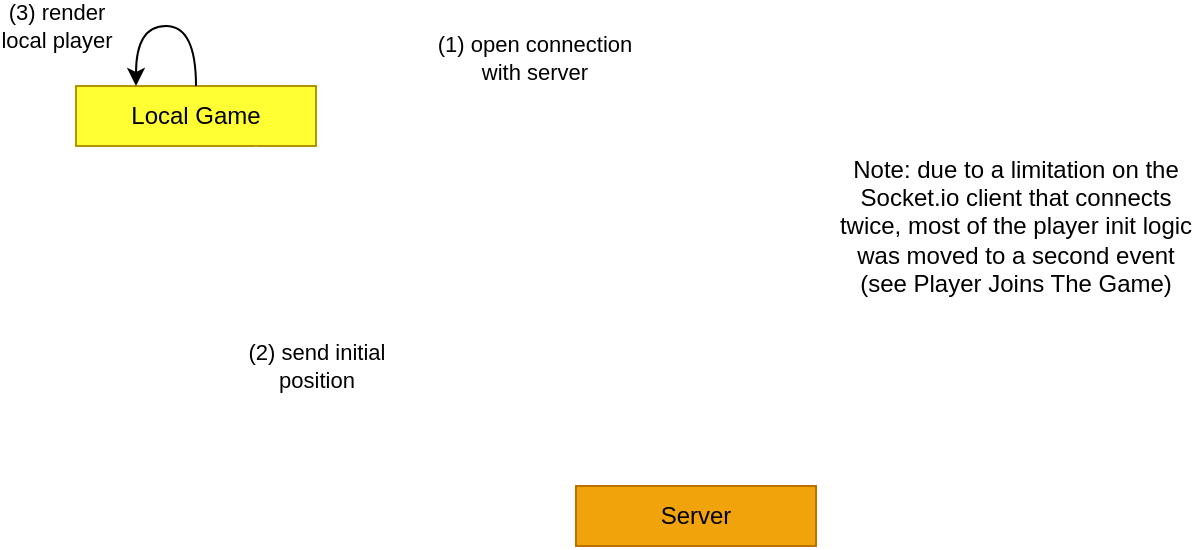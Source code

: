 <mxfile version="13.1.3" pages="3">
    <diagram id="6hGFLwfOUW9BJ-s0fimq" name="Player Connects">
        <mxGraphModel dx="736" dy="577" grid="1" gridSize="10" guides="1" tooltips="1" connect="1" arrows="1" fold="1" page="1" pageScale="1" pageWidth="827" pageHeight="1169" math="0" shadow="0">
            <root>
                <mxCell id="0"/>
                <mxCell id="1" parent="0"/>
                <mxCell id="25" style="edgeStyle=orthogonalEdgeStyle;curved=1;rounded=0;orthogonalLoop=1;jettySize=auto;html=1;exitX=0.75;exitY=0;exitDx=0;exitDy=0;entryX=0.5;entryY=0;entryDx=0;entryDy=0;strokeColor=#FFFFFF;" parent="1" source="3" target="4" edge="1">
                    <mxGeometry relative="1" as="geometry"/>
                </mxCell>
                <mxCell id="26" value="(1) open connection&lt;br&gt;with server" style="edgeLabel;html=1;align=center;verticalAlign=middle;resizable=0;points=[];" parent="25" vertex="1" connectable="0">
                    <mxGeometry x="-0.309" y="-6" relative="1" as="geometry">
                        <mxPoint as="offset"/>
                    </mxGeometry>
                </mxCell>
                <mxCell id="3" value="Local Game" style="rounded=0;whiteSpace=wrap;html=1;fillColor=#FFFF33;strokeColor=#B09500;fontColor=#000000;" parent="1" vertex="1">
                    <mxGeometry x="60" y="60" width="120" height="30" as="geometry"/>
                </mxCell>
                <mxCell id="27" style="edgeStyle=orthogonalEdgeStyle;curved=1;rounded=0;orthogonalLoop=1;jettySize=auto;html=1;exitX=0;exitY=0.25;exitDx=0;exitDy=0;entryX=0.75;entryY=1;entryDx=0;entryDy=0;strokeColor=#FFFFFF;" parent="1" source="4" target="3" edge="1">
                    <mxGeometry relative="1" as="geometry"/>
                </mxCell>
                <mxCell id="28" value="(2) send initial &lt;br&gt;position" style="edgeLabel;html=1;align=center;verticalAlign=middle;resizable=0;points=[];" parent="27" vertex="1" connectable="0">
                    <mxGeometry x="-0.003" y="-26" relative="1" as="geometry">
                        <mxPoint x="4" y="-59.5" as="offset"/>
                    </mxGeometry>
                </mxCell>
                <mxCell id="4" value="Server" style="rounded=0;whiteSpace=wrap;html=1;fillColor=#f0a30a;strokeColor=#BD7000;fontColor=#000000;" parent="1" vertex="1">
                    <mxGeometry x="310" y="260" width="120" height="30" as="geometry"/>
                </mxCell>
                <mxCell id="36" style="edgeStyle=orthogonalEdgeStyle;rounded=0;orthogonalLoop=1;jettySize=auto;html=1;exitX=0.5;exitY=0;exitDx=0;exitDy=0;entryX=0.25;entryY=0;entryDx=0;entryDy=0;curved=1;" parent="1" source="3" target="3" edge="1">
                    <mxGeometry relative="1" as="geometry">
                        <Array as="points">
                            <mxPoint x="120" y="30"/>
                            <mxPoint x="90" y="30"/>
                        </Array>
                    </mxGeometry>
                </mxCell>
                <mxCell id="37" value="(3) render &lt;br&gt;local player" style="edgeLabel;html=1;align=center;verticalAlign=middle;resizable=0;points=[];" parent="36" vertex="1" connectable="0">
                    <mxGeometry x="-0.422" y="5" relative="1" as="geometry">
                        <mxPoint x="-65" y="-4" as="offset"/>
                    </mxGeometry>
                </mxCell>
                <mxCell id="GRKz2RKrdYV5qS56WbeW-39" value="Note: due to a limitation on the Socket.io client that connects twice, most of the player init logic was moved to a second event (see Player Joins The Game)" style="text;html=1;strokeColor=none;fillColor=none;align=center;verticalAlign=middle;whiteSpace=wrap;rounded=0;" vertex="1" parent="1">
                    <mxGeometry x="440" y="80" width="180" height="100" as="geometry"/>
                </mxCell>
            </root>
        </mxGraphModel>
    </diagram>
    <diagram id="0n_lNXVa9ntdit9ih4yo" name="Player Joins The Game">
        <mxGraphModel dx="736" dy="577" grid="1" gridSize="10" guides="1" tooltips="1" connect="1" arrows="1" fold="1" page="1" pageScale="1" pageWidth="850" pageHeight="1100" math="0" shadow="0">
            <root>
                <mxCell id="tWpiseRlfWbCnAalKlqM-0"/>
                <mxCell id="tWpiseRlfWbCnAalKlqM-1" parent="tWpiseRlfWbCnAalKlqM-0"/>
                <mxCell id="3NFdJSVWxG-qaGq5bpnX-0" style="edgeStyle=orthogonalEdgeStyle;curved=1;rounded=0;orthogonalLoop=1;jettySize=auto;html=1;exitX=0.5;exitY=1;exitDx=0;exitDy=0;entryX=0.75;entryY=1;entryDx=0;entryDy=0;strokeColor=#FFFFFF;" edge="1" parent="tWpiseRlfWbCnAalKlqM-1" source="3NFdJSVWxG-qaGq5bpnX-6" target="3NFdJSVWxG-qaGq5bpnX-6">
                    <mxGeometry relative="1" as="geometry">
                        <mxPoint x="70" y="160" as="targetPoint"/>
                        <Array as="points">
                            <mxPoint x="120" y="120"/>
                            <mxPoint x="150" y="120"/>
                        </Array>
                    </mxGeometry>
                </mxCell>
                <mxCell id="3NFdJSVWxG-qaGq5bpnX-1" value="(6) render &lt;br&gt;remote players" style="edgeLabel;html=1;align=center;verticalAlign=middle;resizable=0;points=[];" vertex="1" connectable="0" parent="3NFdJSVWxG-qaGq5bpnX-0">
                    <mxGeometry x="0.289" y="-3" relative="1" as="geometry">
                        <mxPoint x="8" y="23" as="offset"/>
                    </mxGeometry>
                </mxCell>
                <mxCell id="3NFdJSVWxG-qaGq5bpnX-4" style="edgeStyle=orthogonalEdgeStyle;rounded=0;orthogonalLoop=1;jettySize=auto;html=1;exitX=1;exitY=0.5;exitDx=0;exitDy=0;entryX=0.25;entryY=0;entryDx=0;entryDy=0;curved=1;" edge="1" parent="tWpiseRlfWbCnAalKlqM-1" source="3NFdJSVWxG-qaGq5bpnX-6" target="3NFdJSVWxG-qaGq5bpnX-13">
                    <mxGeometry relative="1" as="geometry"/>
                </mxCell>
                <mxCell id="3NFdJSVWxG-qaGq5bpnX-5" value="(1) confirm&lt;br&gt;player join" style="edgeLabel;html=1;align=center;verticalAlign=middle;resizable=0;points=[];" vertex="1" connectable="0" parent="3NFdJSVWxG-qaGq5bpnX-4">
                    <mxGeometry x="-0.348" y="-32" relative="1" as="geometry">
                        <mxPoint as="offset"/>
                    </mxGeometry>
                </mxCell>
                <mxCell id="3NFdJSVWxG-qaGq5bpnX-6" value="Local Game" style="rounded=0;whiteSpace=wrap;html=1;fillColor=#FFFF33;strokeColor=#B09500;fontColor=#000000;" vertex="1" parent="tWpiseRlfWbCnAalKlqM-1">
                    <mxGeometry x="60" y="60" width="120" height="30" as="geometry"/>
                </mxCell>
                <mxCell id="3NFdJSVWxG-qaGq5bpnX-7" style="edgeStyle=orthogonalEdgeStyle;curved=1;rounded=0;orthogonalLoop=1;jettySize=auto;html=1;exitX=0.25;exitY=1;exitDx=0;exitDy=0;entryX=1;entryY=0.25;entryDx=0;entryDy=0;strokeColor=#FFFFFF;" edge="1" parent="tWpiseRlfWbCnAalKlqM-1" source="3NFdJSVWxG-qaGq5bpnX-13" target="3NFdJSVWxG-qaGq5bpnX-14">
                    <mxGeometry relative="1" as="geometry"/>
                </mxCell>
                <mxCell id="3NFdJSVWxG-qaGq5bpnX-8" value="(3) send new player &lt;br&gt;info to other games " style="edgeLabel;html=1;align=center;verticalAlign=middle;resizable=0;points=[];" vertex="1" connectable="0" parent="3NFdJSVWxG-qaGq5bpnX-7">
                    <mxGeometry x="0.26" y="-24" relative="1" as="geometry">
                        <mxPoint as="offset"/>
                    </mxGeometry>
                </mxCell>
                <mxCell id="3NFdJSVWxG-qaGq5bpnX-9" style="edgeStyle=orthogonalEdgeStyle;curved=1;rounded=0;orthogonalLoop=1;jettySize=auto;html=1;exitX=0;exitY=0.75;exitDx=0;exitDy=0;entryX=0.25;entryY=1;entryDx=0;entryDy=0;strokeColor=#FFFFFF;fillColor=#60a917;" edge="1" parent="tWpiseRlfWbCnAalKlqM-1" source="3NFdJSVWxG-qaGq5bpnX-13" target="3NFdJSVWxG-qaGq5bpnX-6">
                    <mxGeometry relative="1" as="geometry">
                        <mxPoint x="70" y="420" as="targetPoint"/>
                    </mxGeometry>
                </mxCell>
                <mxCell id="3NFdJSVWxG-qaGq5bpnX-10" value="(5) send other players' info &lt;br&gt;and position&amp;nbsp;to new player" style="edgeLabel;html=1;align=center;verticalAlign=middle;resizable=0;points=[];" vertex="1" connectable="0" parent="3NFdJSVWxG-qaGq5bpnX-9">
                    <mxGeometry x="-0.356" y="-36" relative="1" as="geometry">
                        <mxPoint x="-39" y="13.5" as="offset"/>
                    </mxGeometry>
                </mxCell>
                <mxCell id="3NFdJSVWxG-qaGq5bpnX-13" value="Server" style="rounded=0;whiteSpace=wrap;html=1;fillColor=#f0a30a;strokeColor=#BD7000;fontColor=#000000;" vertex="1" parent="tWpiseRlfWbCnAalKlqM-1">
                    <mxGeometry x="310" y="260" width="120" height="30" as="geometry"/>
                </mxCell>
                <mxCell id="3NFdJSVWxG-qaGq5bpnX-14" value="Remote Game" style="rounded=0;whiteSpace=wrap;html=1;fillColor=#60a917;strokeColor=#2D7600;fontColor=#000000;" vertex="1" parent="tWpiseRlfWbCnAalKlqM-1">
                    <mxGeometry x="60" y="430" width="120" height="30" as="geometry"/>
                </mxCell>
                <mxCell id="3NFdJSVWxG-qaGq5bpnX-15" style="edgeStyle=orthogonalEdgeStyle;rounded=0;orthogonalLoop=1;jettySize=auto;html=1;exitX=0.5;exitY=0;exitDx=0;exitDy=0;entryX=0.75;entryY=0;entryDx=0;entryDy=0;curved=1;strokeColor=#FFFFFF;" edge="1" parent="tWpiseRlfWbCnAalKlqM-1" source="3NFdJSVWxG-qaGq5bpnX-14" target="3NFdJSVWxG-qaGq5bpnX-14">
                    <mxGeometry relative="1" as="geometry">
                        <Array as="points">
                            <mxPoint x="120" y="400"/>
                            <mxPoint x="150" y="400"/>
                        </Array>
                    </mxGeometry>
                </mxCell>
                <mxCell id="3NFdJSVWxG-qaGq5bpnX-16" value="(4) render new player" style="edgeLabel;html=1;align=center;verticalAlign=middle;resizable=0;points=[];" vertex="1" connectable="0" parent="3NFdJSVWxG-qaGq5bpnX-15">
                    <mxGeometry x="0.267" y="-3" relative="1" as="geometry">
                        <mxPoint y="-13" as="offset"/>
                    </mxGeometry>
                </mxCell>
                <mxCell id="3NFdJSVWxG-qaGq5bpnX-17" style="edgeStyle=orthogonalEdgeStyle;curved=1;rounded=0;orthogonalLoop=1;jettySize=auto;html=1;exitX=0.5;exitY=1;exitDx=0;exitDy=0;entryX=0.75;entryY=1;entryDx=0;entryDy=0;strokeColor=#FFFFFF;" edge="1" parent="tWpiseRlfWbCnAalKlqM-1" target="3NFdJSVWxG-qaGq5bpnX-13">
                    <mxGeometry relative="1" as="geometry">
                        <Array as="points">
                            <mxPoint x="370" y="320"/>
                            <mxPoint x="400" y="320"/>
                        </Array>
                        <mxPoint x="370" y="290" as="sourcePoint"/>
                        <mxPoint x="340" y="290" as="targetPoint"/>
                    </mxGeometry>
                </mxCell>
                <mxCell id="3NFdJSVWxG-qaGq5bpnX-18" value="(2) store &lt;br&gt;new player" style="edgeLabel;html=1;align=center;verticalAlign=middle;resizable=0;points=[];" vertex="1" connectable="0" parent="3NFdJSVWxG-qaGq5bpnX-17">
                    <mxGeometry x="-0.4" y="-4" relative="1" as="geometry">
                        <mxPoint x="25" y="23" as="offset"/>
                    </mxGeometry>
                </mxCell>
            </root>
        </mxGraphModel>
    </diagram>
    <diagram id="HFqJGXF05XEBhKaTk_G-" name="Player Disconnects">
        <mxGraphModel dx="736" dy="577" grid="1" gridSize="10" guides="1" tooltips="1" connect="1" arrows="1" fold="1" page="1" pageScale="1" pageWidth="700" pageHeight="450" math="0" shadow="0">
            <root>
                <mxCell id="JsK6Sz4T_5DIjwYr9bUt-0"/>
                <mxCell id="JsK6Sz4T_5DIjwYr9bUt-1" parent="JsK6Sz4T_5DIjwYr9bUt-0"/>
                <mxCell id="YmrfgzfNlimpw8deap8E-4" style="edgeStyle=orthogonalEdgeStyle;curved=1;rounded=0;orthogonalLoop=1;jettySize=auto;html=1;exitX=1;exitY=0.5;exitDx=0;exitDy=0;strokeColor=#FFFFFF;entryX=0;entryY=0.5;entryDx=0;entryDy=0;" parent="JsK6Sz4T_5DIjwYr9bUt-1" source="YmrfgzfNlimpw8deap8E-6" target="YmrfgzfNlimpw8deap8E-13" edge="1">
                    <mxGeometry relative="1" as="geometry"/>
                </mxCell>
                <mxCell id="YmrfgzfNlimpw8deap8E-5" value="(1) disconnected" style="edgeLabel;html=1;align=center;verticalAlign=middle;resizable=0;points=[];" parent="YmrfgzfNlimpw8deap8E-4" vertex="1" connectable="0">
                    <mxGeometry x="-0.309" y="-6" relative="1" as="geometry">
                        <mxPoint x="15" y="9" as="offset"/>
                    </mxGeometry>
                </mxCell>
                <mxCell id="YmrfgzfNlimpw8deap8E-6" value="Local Game" style="rounded=0;whiteSpace=wrap;html=1;fillColor=#FFFF33;strokeColor=#B09500;fontColor=#000000;" parent="JsK6Sz4T_5DIjwYr9bUt-1" vertex="1">
                    <mxGeometry x="30" y="90" width="120" height="30" as="geometry"/>
                </mxCell>
                <mxCell id="YmrfgzfNlimpw8deap8E-7" style="edgeStyle=orthogonalEdgeStyle;curved=1;rounded=0;orthogonalLoop=1;jettySize=auto;html=1;exitX=1;exitY=0.5;exitDx=0;exitDy=0;entryX=0;entryY=0.5;entryDx=0;entryDy=0;strokeColor=#FFFFFF;" parent="JsK6Sz4T_5DIjwYr9bUt-1" source="YmrfgzfNlimpw8deap8E-13" target="YmrfgzfNlimpw8deap8E-14" edge="1">
                    <mxGeometry relative="1" as="geometry"/>
                </mxCell>
                <mxCell id="YmrfgzfNlimpw8deap8E-8" value="(3) inform player &lt;br&gt;disconnect" style="edgeLabel;html=1;align=center;verticalAlign=middle;resizable=0;points=[];" parent="YmrfgzfNlimpw8deap8E-7" vertex="1" connectable="0">
                    <mxGeometry x="0.26" y="-24" relative="1" as="geometry">
                        <mxPoint x="-19" y="-49" as="offset"/>
                    </mxGeometry>
                </mxCell>
                <mxCell id="YmrfgzfNlimpw8deap8E-13" value="Server" style="rounded=0;whiteSpace=wrap;html=1;fillColor=#f0a30a;strokeColor=#BD7000;fontColor=#000000;" parent="JsK6Sz4T_5DIjwYr9bUt-1" vertex="1">
                    <mxGeometry x="310" y="90" width="120" height="30" as="geometry"/>
                </mxCell>
                <mxCell id="YmrfgzfNlimpw8deap8E-14" value="Remote Game" style="rounded=0;whiteSpace=wrap;html=1;fillColor=#60a917;strokeColor=#2D7600;fontColor=#000000;" parent="JsK6Sz4T_5DIjwYr9bUt-1" vertex="1">
                    <mxGeometry x="540" y="90" width="120" height="30" as="geometry"/>
                </mxCell>
                <mxCell id="YmrfgzfNlimpw8deap8E-15" style="edgeStyle=orthogonalEdgeStyle;rounded=0;orthogonalLoop=1;jettySize=auto;html=1;exitX=0.5;exitY=0;exitDx=0;exitDy=0;entryX=0.75;entryY=0;entryDx=0;entryDy=0;curved=1;strokeColor=#FFFFFF;" parent="JsK6Sz4T_5DIjwYr9bUt-1" source="YmrfgzfNlimpw8deap8E-14" target="YmrfgzfNlimpw8deap8E-14" edge="1">
                    <mxGeometry relative="1" as="geometry">
                        <Array as="points">
                            <mxPoint x="600" y="60"/>
                            <mxPoint x="630" y="60"/>
                        </Array>
                    </mxGeometry>
                </mxCell>
                <mxCell id="YmrfgzfNlimpw8deap8E-16" value="(4) destroy player" style="edgeLabel;html=1;align=center;verticalAlign=middle;resizable=0;points=[];" parent="YmrfgzfNlimpw8deap8E-15" vertex="1" connectable="0">
                    <mxGeometry x="0.267" y="-3" relative="1" as="geometry">
                        <mxPoint y="-13" as="offset"/>
                    </mxGeometry>
                </mxCell>
                <mxCell id="YmrfgzfNlimpw8deap8E-17" style="edgeStyle=orthogonalEdgeStyle;curved=1;rounded=0;orthogonalLoop=1;jettySize=auto;html=1;exitX=0.75;exitY=1;exitDx=0;exitDy=0;entryX=0.5;entryY=1;entryDx=0;entryDy=0;strokeColor=#FFFFFF;" parent="JsK6Sz4T_5DIjwYr9bUt-1" source="YmrfgzfNlimpw8deap8E-13" target="YmrfgzfNlimpw8deap8E-13" edge="1">
                    <mxGeometry relative="1" as="geometry">
                        <Array as="points">
                            <mxPoint x="400" y="150"/>
                            <mxPoint x="370" y="150"/>
                        </Array>
                    </mxGeometry>
                </mxCell>
                <mxCell id="YmrfgzfNlimpw8deap8E-18" value="(2) remove player" style="edgeLabel;html=1;align=center;verticalAlign=middle;resizable=0;points=[];" parent="YmrfgzfNlimpw8deap8E-17" vertex="1" connectable="0">
                    <mxGeometry x="-0.4" y="-4" relative="1" as="geometry">
                        <mxPoint x="-16" y="23" as="offset"/>
                    </mxGeometry>
                </mxCell>
            </root>
        </mxGraphModel>
    </diagram>
</mxfile>